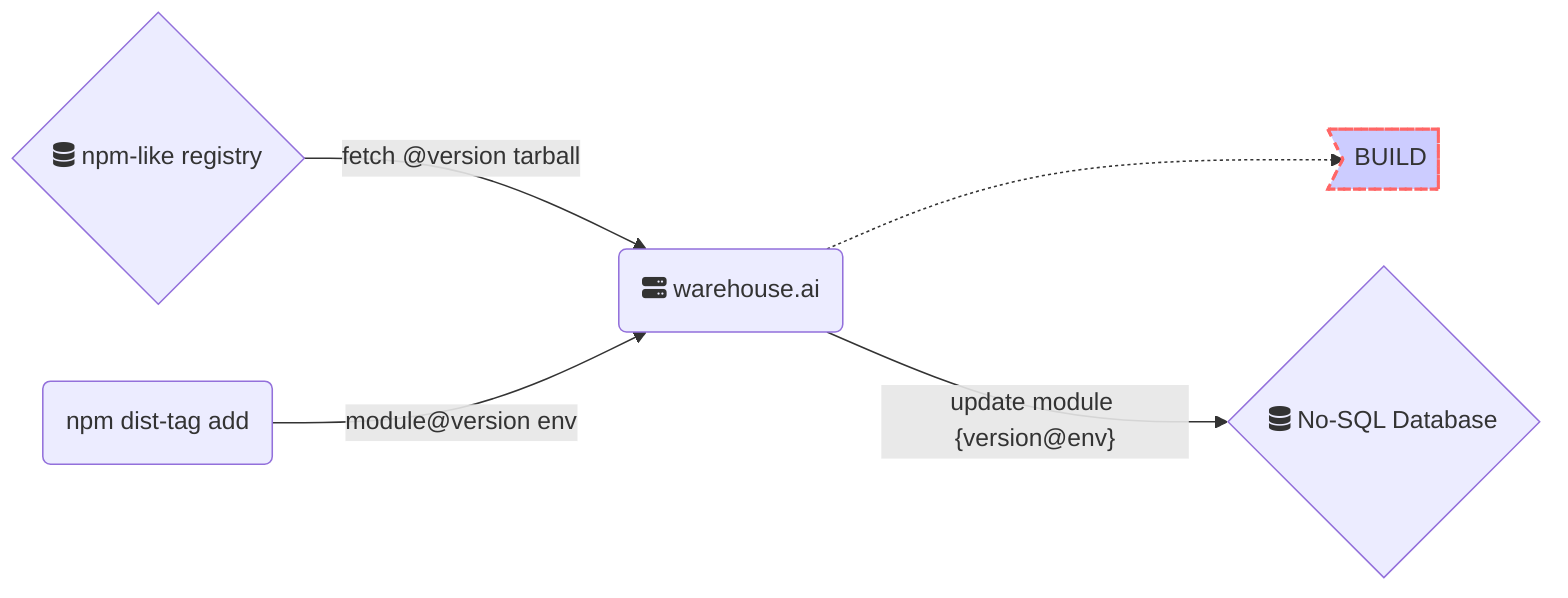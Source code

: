 graph LR
A(npm dist-tag add)
B(fa:fa-server warehouse.ai)
C{fa:fa-database No-SQL Database}
D{fa:fa-database npm-like registry}
E>BUILD]

B -.-> E
B --> |"update module {version@env}"| C
D --> |"fetch @version tarball"| B
A -->|"module@version env"| B

style E fill:#ccf,stroke:#f66,stroke-width:2px,stroke-dasharray: 5, 5